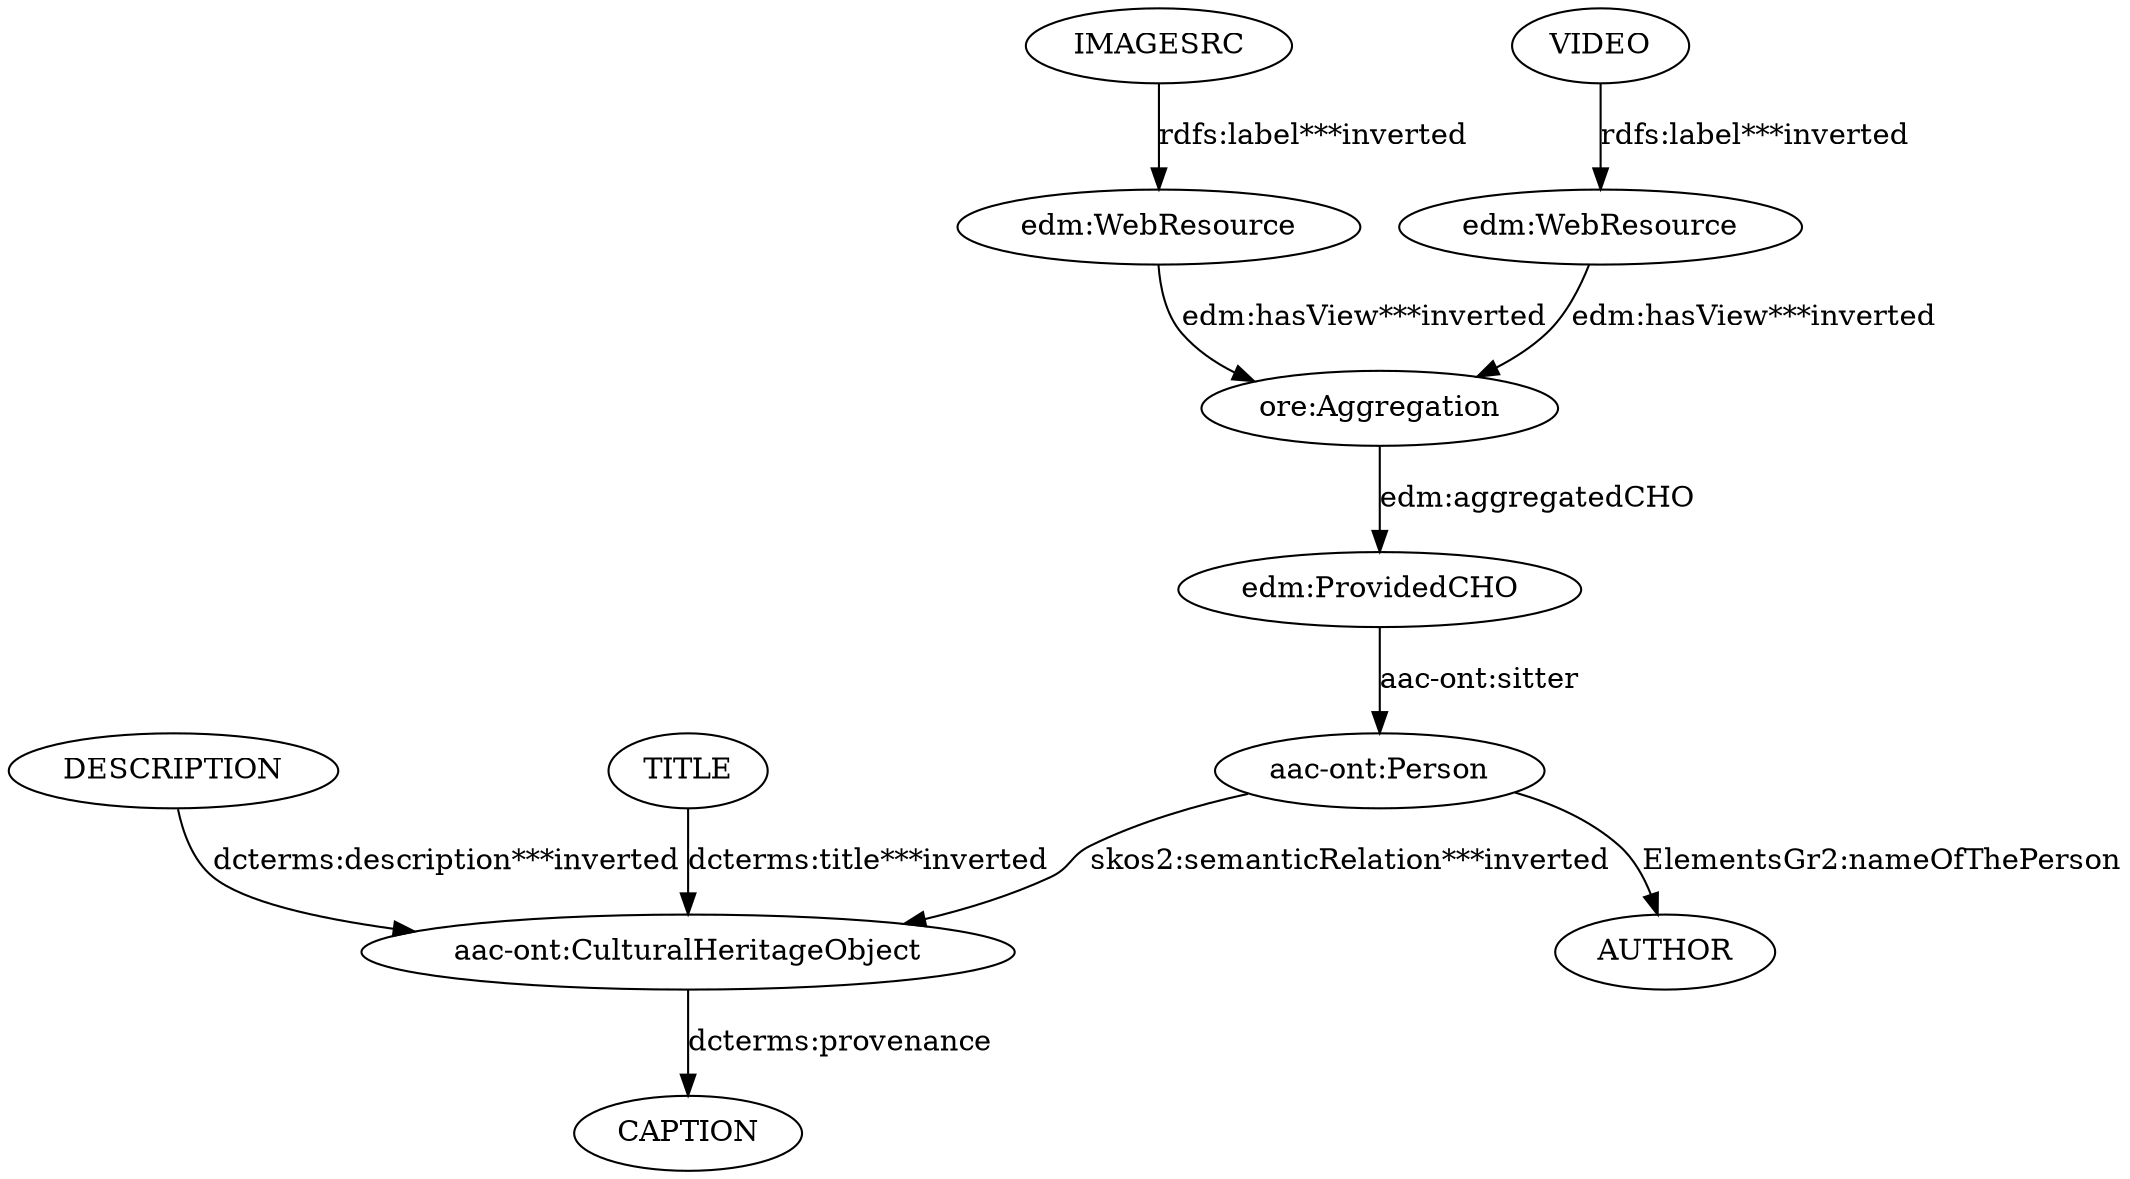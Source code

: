 digraph {
  DESCRIPTION [type=attribute_name,label=DESCRIPTION]
  "aac-ont:CulturalHeritageObject1" [type=class_uri,label="aac-ont:CulturalHeritageObject"]
  IMAGESRC [type=attribute_name,label=IMAGESRC]
  "edm:WebResource1" [type=class_uri,label="edm:WebResource"]
  TITLE [type=attribute_name,label=TITLE]
  VIDEO [type=attribute_name,label=VIDEO]
  "edm:WebResource2" [type=class_uri,label="edm:WebResource"]
  CAPTION [type=attribute_name,label=CAPTION]
  "aac-ont:Person1" [type=class_uri,label="aac-ont:Person"]
  AUTHOR [type=attribute_name,label=AUTHOR]
  "edm:ProvidedCHO" [type=class_uri,label="edm:ProvidedCHO"]
  "ore:Aggregation" [type=class_uri,label="ore:Aggregation"]
  DESCRIPTION -> "aac-ont:CulturalHeritageObject1" [type=st_property_uri,label="dcterms:description***inverted"]
  IMAGESRC -> "edm:WebResource1" [type=st_property_uri,label="rdfs:label***inverted"]
  TITLE -> "aac-ont:CulturalHeritageObject1" [type=st_property_uri,label="dcterms:title***inverted"]
  VIDEO -> "edm:WebResource2" [type=st_property_uri,label="rdfs:label***inverted"]
  "aac-ont:CulturalHeritageObject1" -> CAPTION [label="dcterms:provenance",type=st_property_uri]
  "aac-ont:Person1" -> AUTHOR [label="ElementsGr2:nameOfThePerson",type=st_property_uri]
  "aac-ont:Person1" -> "aac-ont:CulturalHeritageObject1" [type=inherited,label="skos2:semanticRelation***inverted"]
  "edm:ProvidedCHO" -> "aac-ont:Person1" [label="aac-ont:sitter",type=direct_property_uri]
  "edm:WebResource1" -> "ore:Aggregation" [type=direct_property_uri,label="edm:hasView***inverted"]
  "edm:WebResource2" -> "ore:Aggregation" [type=direct_property_uri,label="edm:hasView***inverted"]
  "ore:Aggregation" -> "edm:ProvidedCHO" [label="edm:aggregatedCHO",type=direct_property_uri]
}
